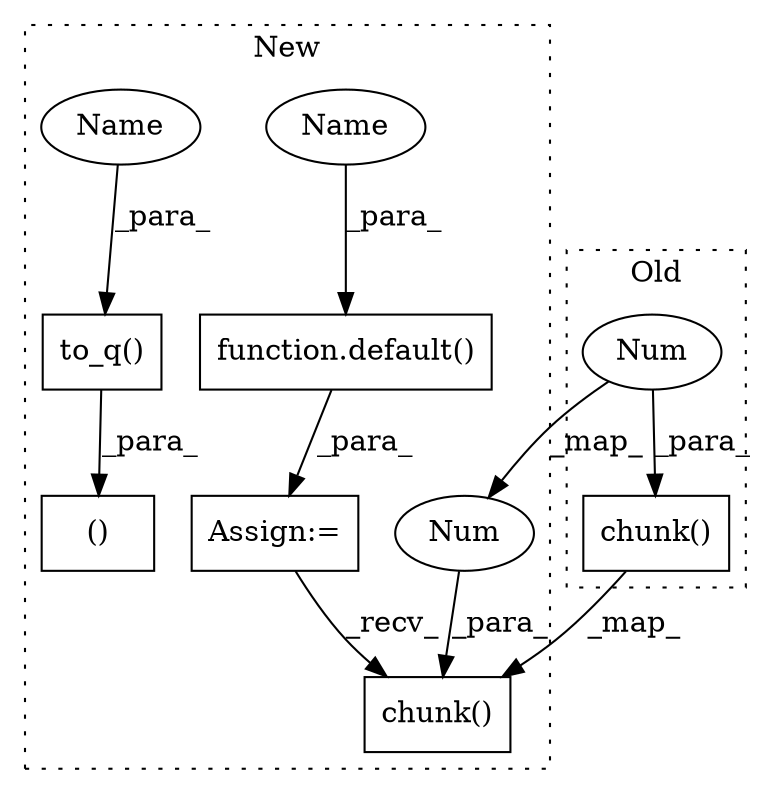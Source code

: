 digraph G {
subgraph cluster0 {
1 [label="chunk()" a="75" s="3733,3755" l="21,10" shape="box"];
4 [label="Num" a="76" s="3754" l="1" shape="ellipse"];
label = "Old";
style="dotted";
}
subgraph cluster1 {
2 [label="chunk()" a="75" s="3897,3924" l="26,10" shape="box"];
3 [label="Num" a="76" s="3923" l="1" shape="ellipse"];
5 [label="Assign:=" a="68" s="3843" l="3" shape="box"];
6 [label="function.default()" a="75" s="3846,3864" l="8,1" shape="box"];
7 [label="to_q()" a="75" s="3882,3893" l="10,1" shape="box"];
8 [label="()" a="54" s="3894" l="40" shape="box"];
9 [label="Name" a="87" s="3863" l="1" shape="ellipse"];
10 [label="Name" a="87" s="3892" l="1" shape="ellipse"];
label = "New";
style="dotted";
}
1 -> 2 [label="_map_"];
3 -> 2 [label="_para_"];
4 -> 3 [label="_map_"];
4 -> 1 [label="_para_"];
5 -> 2 [label="_recv_"];
6 -> 5 [label="_para_"];
7 -> 8 [label="_para_"];
9 -> 6 [label="_para_"];
10 -> 7 [label="_para_"];
}